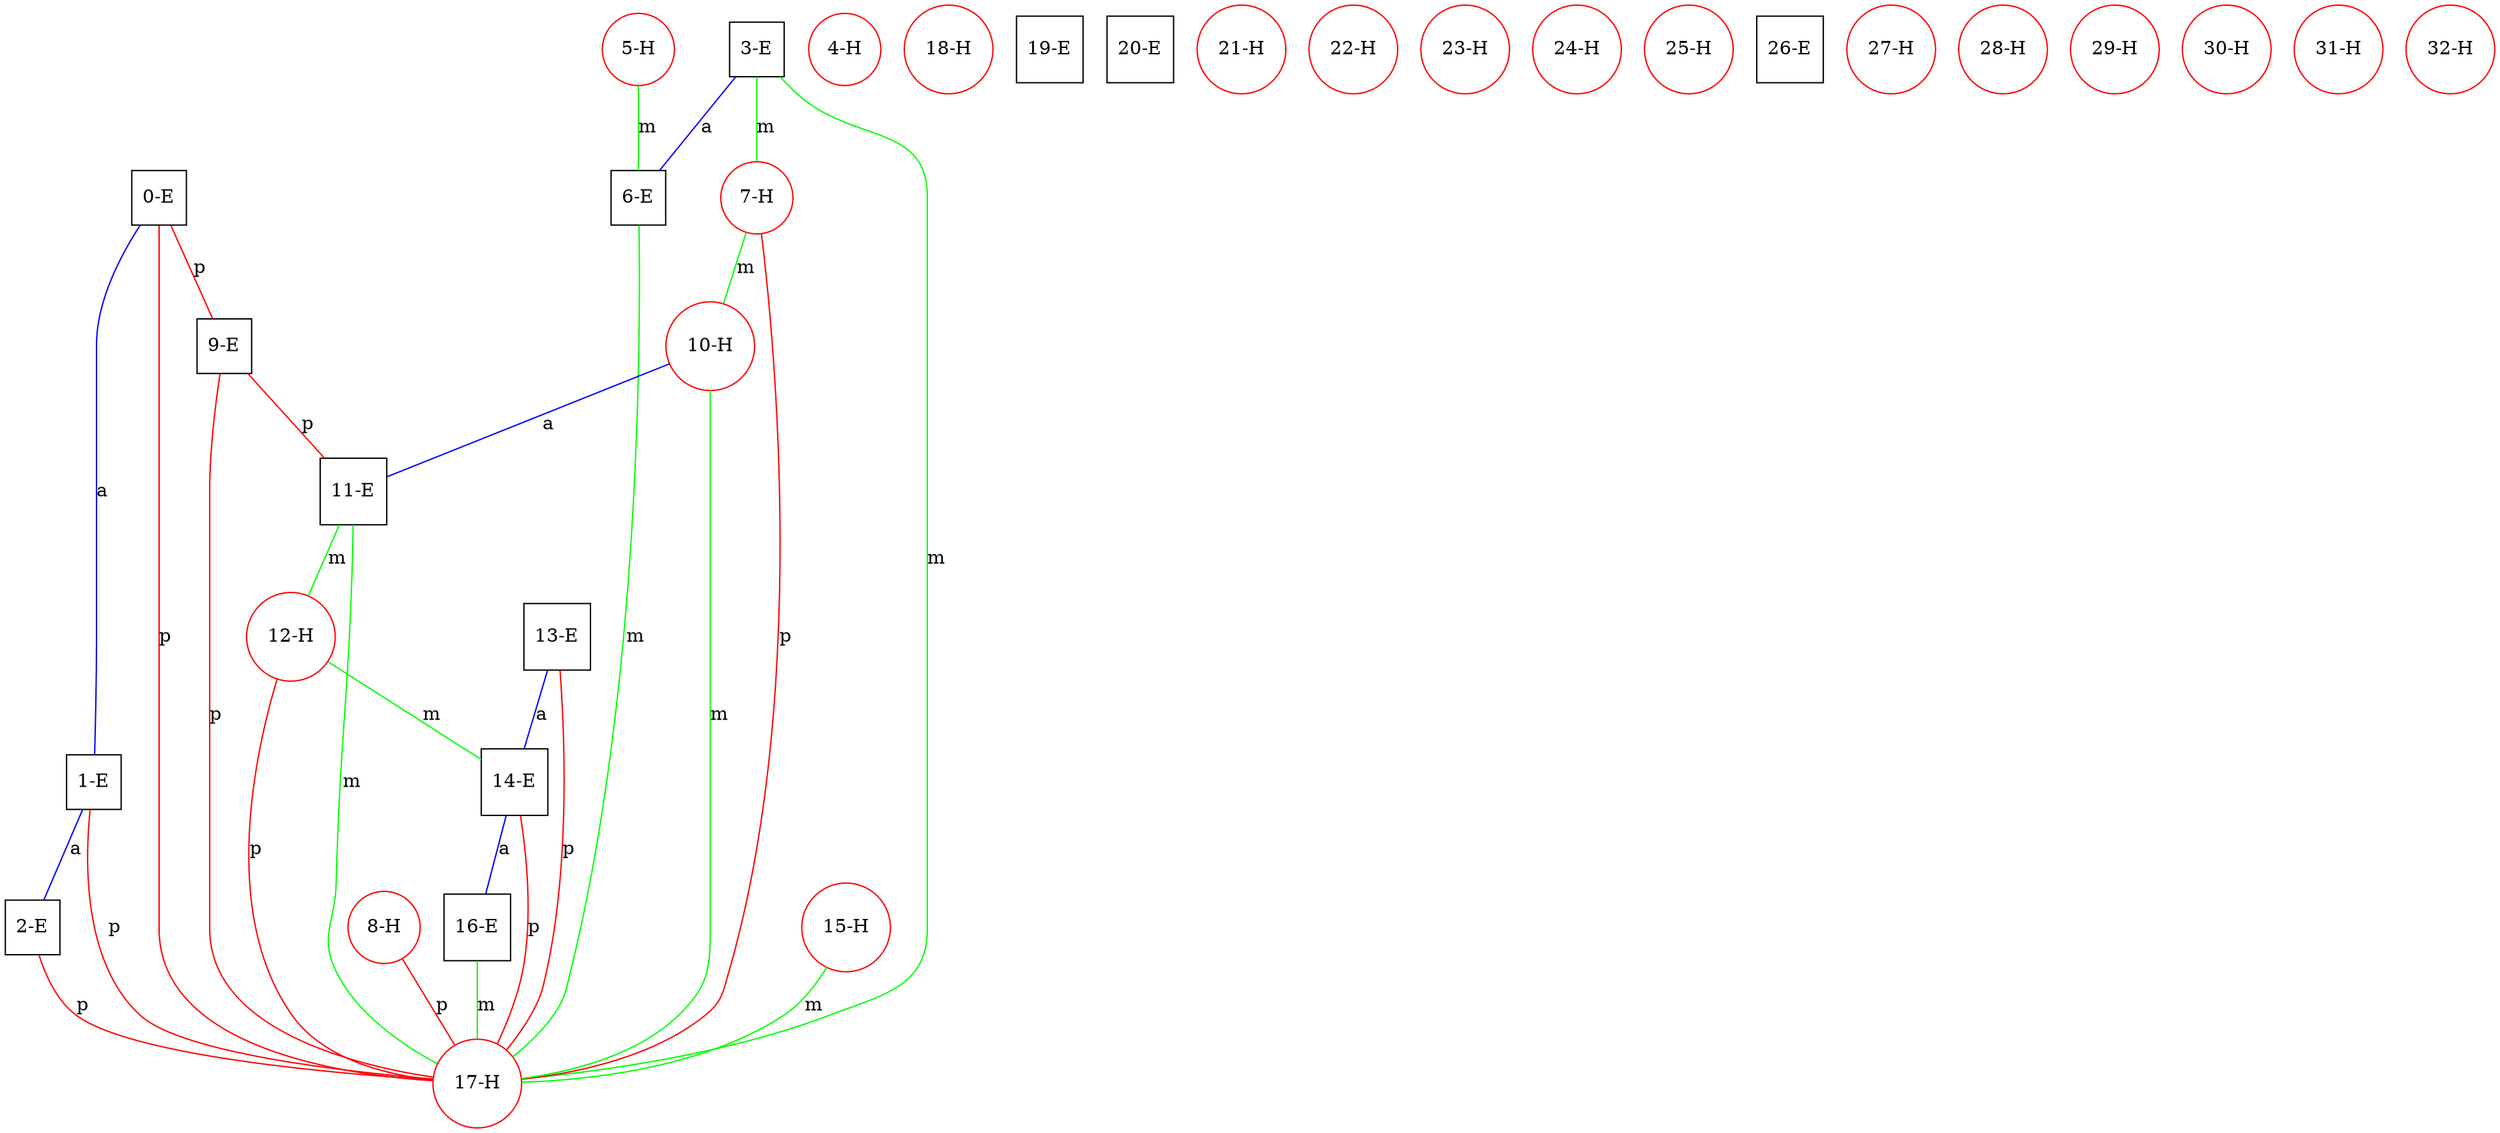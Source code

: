 graph ProteinGraph {
    0 [label="0-E" shape=square color=black];
    1 [label="1-E" shape=square color=black];
    2 [label="2-E" shape=square color=black];
    3 [label="3-E" shape=square color=black];
    4 [label="4-H" shape=circle color=red];
    5 [label="5-H" shape=circle color=red];
    6 [label="6-E" shape=square color=black];
    7 [label="7-H" shape=circle color=red];
    8 [label="8-H" shape=circle color=red];
    9 [label="9-E" shape=square color=black];
    10 [label="10-H" shape=circle color=red];
    11 [label="11-E" shape=square color=black];
    12 [label="12-H" shape=circle color=red];
    13 [label="13-E" shape=square color=black];
    14 [label="14-E" shape=square color=black];
    15 [label="15-H" shape=circle color=red];
    16 [label="16-E" shape=square color=black];
    17 [label="17-H" shape=circle color=red];
    18 [label="18-H" shape=circle color=red];
    19 [label="19-E" shape=square color=black];
    20 [label="20-E" shape=square color=black];
    21 [label="21-H" shape=circle color=red];
    22 [label="22-H" shape=circle color=red];
    23 [label="23-H" shape=circle color=red];
    24 [label="24-H" shape=circle color=red];
    25 [label="25-H" shape=circle color=red];
    26 [label="26-E" shape=square color=black];
    27 [label="27-H" shape=circle color=red];
    28 [label="28-H" shape=circle color=red];
    29 [label="29-H" shape=circle color=red];
    30 [label="30-H" shape=circle color=red];
    31 [label="31-H" shape=circle color=red];
    32 [label="32-H" shape=circle color=red];
    0 -- 1 [label="a" color=blue];
    0 -- 9 [label="p" color=red];
    0 -- 17 [label="p" color=red];
    1 -- 2 [label="a" color=blue];
    1 -- 17 [label="p" color=red];
    2 -- 17 [label="p" color=red];
    3 -- 6 [label="a" color=blue];
    3 -- 7 [label="m" color=green];
    3 -- 17 [label="m" color=green];
    5 -- 6 [label="m" color=green];
    6 -- 17 [label="m" color=green];
    7 -- 10 [label="m" color=green];
    7 -- 17 [label="p" color=red];
    8 -- 17 [label="p" color=red];
    9 -- 11 [label="p" color=red];
    9 -- 17 [label="p" color=red];
    10 -- 11 [label="a" color=blue];
    10 -- 17 [label="m" color=green];
    11 -- 12 [label="m" color=green];
    11 -- 17 [label="m" color=green];
    12 -- 14 [label="m" color=green];
    12 -- 17 [label="p" color=red];
    13 -- 14 [label="a" color=blue];
    13 -- 17 [label="p" color=red];
    14 -- 16 [label="a" color=blue];
    14 -- 17 [label="p" color=red];
    15 -- 17 [label="m" color=green];
    16 -- 17 [label="m" color=green];
}
